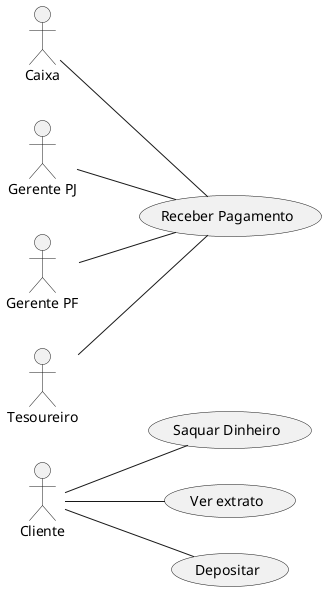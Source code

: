 @startuml

left to right direction
actor Cliente as cl

    actor Caixa as ca
    actor "Gerente PJ" as gj
    actor "Gerente PF" as gp
    actor Tesoureiro as ts

    usecase "Receber Pagamento" as rp
    usecase "Saquar Dinheiro" as sq
    usecase "Ver extrato" as vs
    usecase "Depositar" as dp

    cl -- vs
    cl -- dp
    cl -- sq
    ca -- rp
    gj -- rp
    gp -- rp
    ts -- rp

@enduml